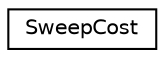 digraph G
{
  edge [fontname="Helvetica",fontsize="10",labelfontname="Helvetica",labelfontsize="10"];
  node [fontname="Helvetica",fontsize="10",shape=record];
  rankdir=LR;
  Node1 [label="SweepCost",height=0.2,width=0.4,color="black", fillcolor="white", style="filled",URL="$d0/d33/structSweepCost.html"];
}
